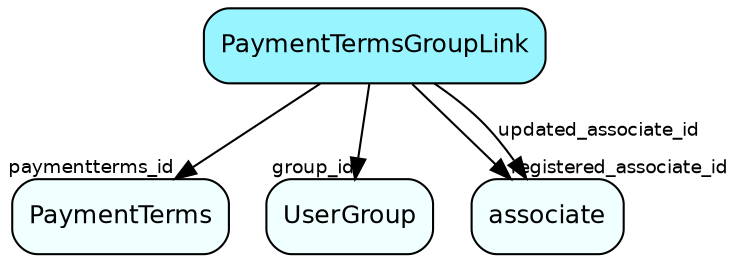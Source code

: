 digraph PaymentTermsGroupLink  {
node [shape = box style="rounded, filled" fontname = "Helvetica" fontsize = "12" ]
edge [fontname = "Helvetica" fontsize = "9"]

PaymentTermsGroupLink[fillcolor = "cadetblue1"]
PaymentTerms[fillcolor = "azure1"]
UserGroup[fillcolor = "azure1"]
associate[fillcolor = "azure1"]
PaymentTermsGroupLink -> PaymentTerms [headlabel = "paymentterms_id"]
PaymentTermsGroupLink -> UserGroup [headlabel = "group_id"]
PaymentTermsGroupLink -> associate [headlabel = "registered_associate_id"]
PaymentTermsGroupLink -> associate [label = "updated_associate_id"]
}

